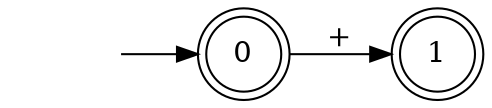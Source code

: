 digraph AFD {
    rankdir=LR;
    node [shape = circle];
    0 [shape=doublecircle];
    1 [shape=doublecircle];
    start [shape=plaintext,label=""];
    start -> 0;
    0 -> 1 [label="+"];
}